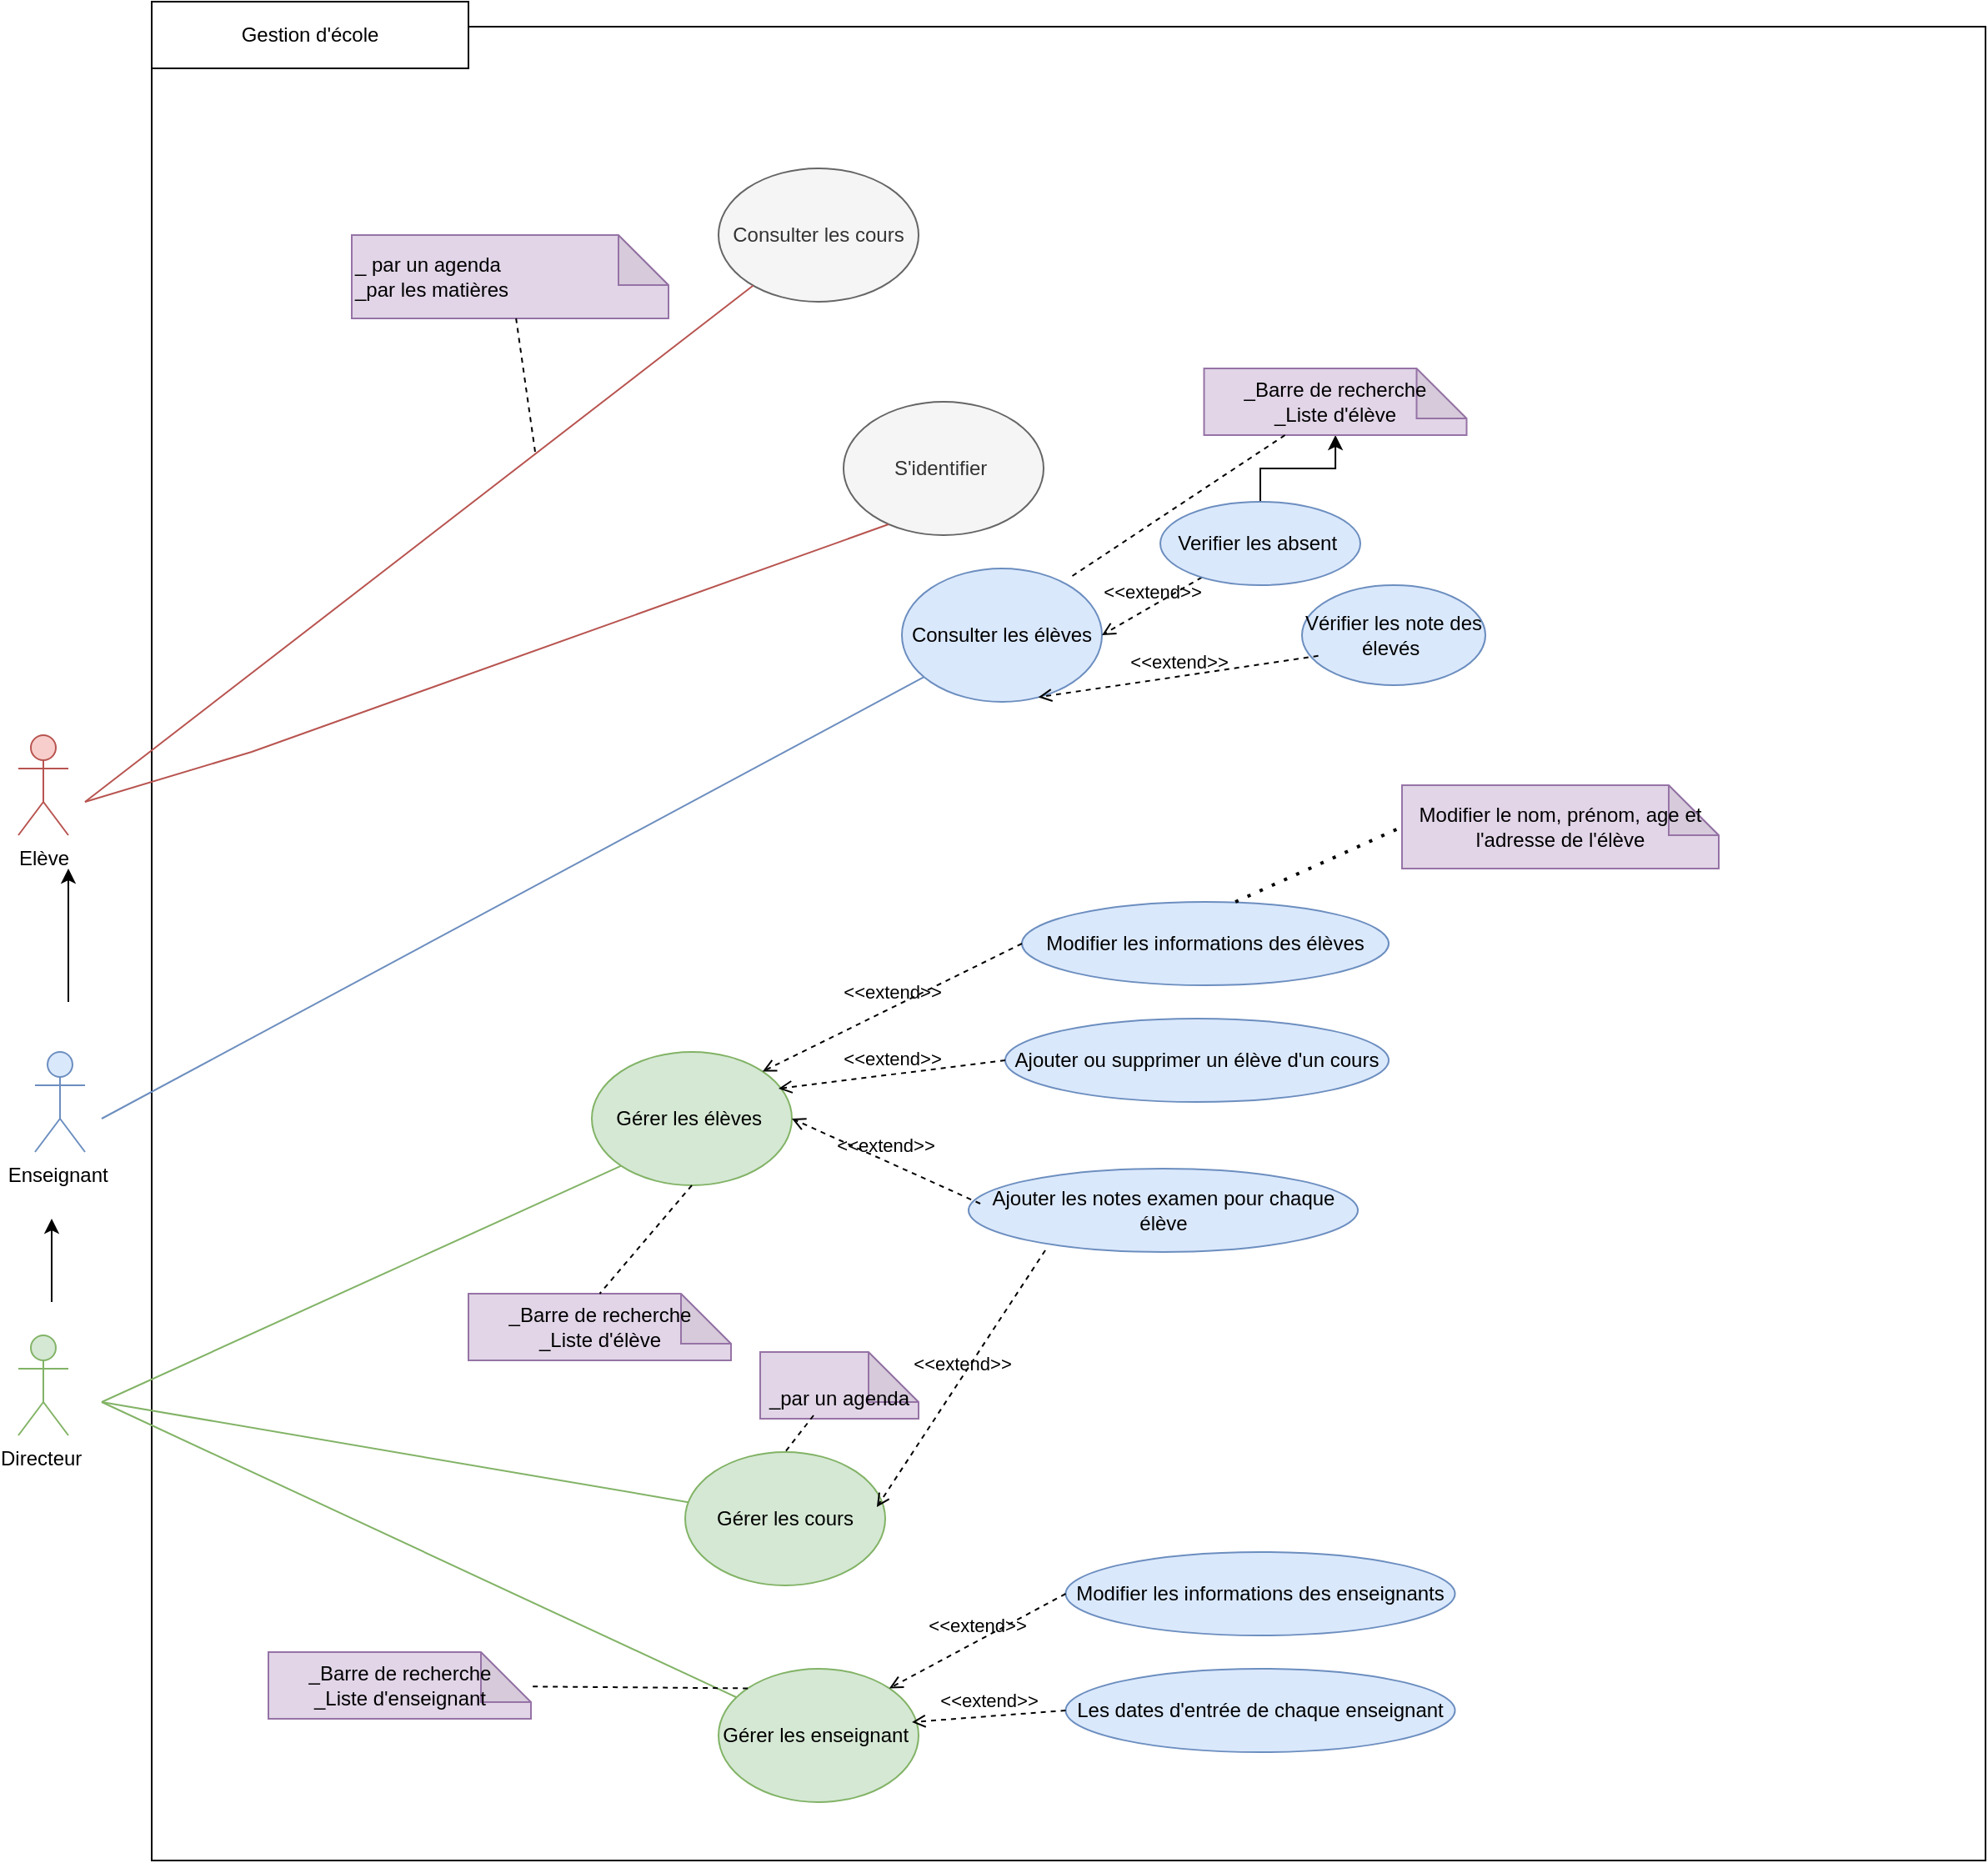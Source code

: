 <mxfile version="24.7.6">
  <diagram name="Page-1" id="abaU5teWBHSIh3knwFKt">
    <mxGraphModel dx="2453" dy="1960" grid="1" gridSize="10" guides="1" tooltips="1" connect="1" arrows="1" fold="1" page="1" pageScale="1" pageWidth="827" pageHeight="1169" math="0" shadow="0">
      <root>
        <mxCell id="0" />
        <mxCell id="1" parent="0" />
        <mxCell id="ytxkbaWUz_GBkNSJb9Mm-1" value="" style="whiteSpace=wrap;html=1;aspect=fixed;horizontal=1;" parent="1" vertex="1">
          <mxGeometry x="90" y="-215" width="1100" height="1100" as="geometry" />
        </mxCell>
        <mxCell id="ytxkbaWUz_GBkNSJb9Mm-2" value="Gestion d&#39;école" style="rounded=0;whiteSpace=wrap;html=1;" parent="1" vertex="1">
          <mxGeometry x="90" y="-230" width="190" height="40" as="geometry" />
        </mxCell>
        <mxCell id="ytxkbaWUz_GBkNSJb9Mm-3" value="Elève" style="shape=umlActor;verticalLabelPosition=bottom;verticalAlign=top;html=1;outlineConnect=0;fillColor=#f8cecc;strokeColor=#b85450;" parent="1" vertex="1">
          <mxGeometry x="10" y="210" width="30" height="60" as="geometry" />
        </mxCell>
        <mxCell id="ytxkbaWUz_GBkNSJb9Mm-4" value="Enseignant&amp;nbsp;" style="shape=umlActor;verticalLabelPosition=bottom;verticalAlign=top;html=1;outlineConnect=0;fillColor=#dae8fc;strokeColor=#6c8ebf;" parent="1" vertex="1">
          <mxGeometry x="20" y="400" width="30" height="60" as="geometry" />
        </mxCell>
        <mxCell id="ytxkbaWUz_GBkNSJb9Mm-5" value="Directeur&amp;nbsp;" style="shape=umlActor;verticalLabelPosition=bottom;verticalAlign=top;html=1;outlineConnect=0;fillColor=#d5e8d4;strokeColor=#82b366;" parent="1" vertex="1">
          <mxGeometry x="10" y="570" width="30" height="60" as="geometry" />
        </mxCell>
        <mxCell id="ytxkbaWUz_GBkNSJb9Mm-7" value="Consulter les cours" style="ellipse;whiteSpace=wrap;html=1;fillColor=#f5f5f5;strokeColor=#666666;fontColor=#333333;" parent="1" vertex="1">
          <mxGeometry x="430" y="-130" width="120" height="80" as="geometry" />
        </mxCell>
        <mxCell id="ytxkbaWUz_GBkNSJb9Mm-12" value="Gérer les cours" style="ellipse;whiteSpace=wrap;html=1;fillColor=#d5e8d4;strokeColor=#82b366;" parent="1" vertex="1">
          <mxGeometry x="410" y="640" width="120" height="80" as="geometry" />
        </mxCell>
        <mxCell id="ytxkbaWUz_GBkNSJb9Mm-16" value="" style="endArrow=none;html=1;rounded=0;fillColor=#f8cecc;strokeColor=#b85450;" parent="1" target="ytxkbaWUz_GBkNSJb9Mm-7" edge="1">
          <mxGeometry width="50" height="50" relative="1" as="geometry">
            <mxPoint x="50" y="250" as="sourcePoint" />
            <mxPoint x="430" y="280" as="targetPoint" />
          </mxGeometry>
        </mxCell>
        <mxCell id="ytxkbaWUz_GBkNSJb9Mm-18" value="" style="endArrow=none;html=1;rounded=0;fillColor=#d5e8d4;strokeColor=#82b366;" parent="1" source="ytxkbaWUz_GBkNSJb9Mm-12" edge="1">
          <mxGeometry width="50" height="50" relative="1" as="geometry">
            <mxPoint x="380" y="410" as="sourcePoint" />
            <mxPoint x="60" y="610" as="targetPoint" />
          </mxGeometry>
        </mxCell>
        <mxCell id="ytxkbaWUz_GBkNSJb9Mm-21" value="" style="endArrow=none;html=1;rounded=0;fillColor=#d5e8d4;strokeColor=#82b366;" parent="1" source="ytxkbaWUz_GBkNSJb9Mm-23" edge="1">
          <mxGeometry width="50" height="50" relative="1" as="geometry">
            <mxPoint x="330" y="625" as="sourcePoint" />
            <mxPoint x="60" y="610" as="targetPoint" />
          </mxGeometry>
        </mxCell>
        <mxCell id="ytxkbaWUz_GBkNSJb9Mm-22" value="Gérer les élèves&amp;nbsp;" style="ellipse;whiteSpace=wrap;html=1;fillColor=#d5e8d4;strokeColor=#82b366;" parent="1" vertex="1">
          <mxGeometry x="354" y="400" width="120" height="80" as="geometry" />
        </mxCell>
        <mxCell id="ytxkbaWUz_GBkNSJb9Mm-23" value="Gérer les enseignant&amp;nbsp;" style="ellipse;whiteSpace=wrap;html=1;fillColor=#d5e8d4;strokeColor=#82b366;" parent="1" vertex="1">
          <mxGeometry x="430" y="770" width="120" height="80" as="geometry" />
        </mxCell>
        <mxCell id="ytxkbaWUz_GBkNSJb9Mm-24" value="" style="endArrow=none;html=1;rounded=0;entryX=0;entryY=1;entryDx=0;entryDy=0;fillColor=#d5e8d4;strokeColor=#82b366;" parent="1" target="ytxkbaWUz_GBkNSJb9Mm-22" edge="1">
          <mxGeometry width="50" height="50" relative="1" as="geometry">
            <mxPoint x="60" y="610" as="sourcePoint" />
            <mxPoint x="430" y="400" as="targetPoint" />
          </mxGeometry>
        </mxCell>
        <mxCell id="tsSxHWKioVlDDUs3cD3j-3" value="_ par un agenda&lt;div&gt;_par les matières&amp;nbsp;&amp;nbsp;&lt;/div&gt;" style="shape=note;whiteSpace=wrap;html=1;backgroundOutline=1;darkOpacity=0.05;fillColor=#e1d5e7;strokeColor=#9673a6;align=left;" parent="1" vertex="1">
          <mxGeometry x="210" y="-90" width="190" height="50" as="geometry" />
        </mxCell>
        <mxCell id="tsSxHWKioVlDDUs3cD3j-4" value="" style="endArrow=none;dashed=1;html=1;rounded=0;" parent="1" target="tsSxHWKioVlDDUs3cD3j-3" edge="1">
          <mxGeometry width="50" height="50" relative="1" as="geometry">
            <mxPoint x="320" y="40" as="sourcePoint" />
            <mxPoint x="400" y="350" as="targetPoint" />
          </mxGeometry>
        </mxCell>
        <mxCell id="tsSxHWKioVlDDUs3cD3j-12" value="Consulter les élèves" style="ellipse;whiteSpace=wrap;html=1;fillColor=#dae8fc;strokeColor=#6c8ebf;" parent="1" vertex="1">
          <mxGeometry x="540" y="110" width="120" height="80" as="geometry" />
        </mxCell>
        <mxCell id="tsSxHWKioVlDDUs3cD3j-16" value="" style="endArrow=none;html=1;rounded=0;fillColor=#dae8fc;strokeColor=#6c8ebf;" parent="1" target="tsSxHWKioVlDDUs3cD3j-12" edge="1">
          <mxGeometry width="50" height="50" relative="1" as="geometry">
            <mxPoint x="60" y="440" as="sourcePoint" />
            <mxPoint x="400" y="180" as="targetPoint" />
          </mxGeometry>
        </mxCell>
        <mxCell id="tsSxHWKioVlDDUs3cD3j-21" value="S&#39;identifier&amp;nbsp;" style="ellipse;whiteSpace=wrap;html=1;fillColor=#f5f5f5;fontColor=#333333;strokeColor=#666666;" parent="1" vertex="1">
          <mxGeometry x="505" y="10" width="120" height="80" as="geometry" />
        </mxCell>
        <mxCell id="tsSxHWKioVlDDUs3cD3j-23" value="" style="endArrow=none;html=1;rounded=0;entryX=0.225;entryY=0.919;entryDx=0;entryDy=0;entryPerimeter=0;fillColor=#f8cecc;strokeColor=#b85450;" parent="1" target="tsSxHWKioVlDDUs3cD3j-21" edge="1">
          <mxGeometry width="50" height="50" relative="1" as="geometry">
            <mxPoint x="50" y="250" as="sourcePoint" />
            <mxPoint x="400" y="-20" as="targetPoint" />
            <Array as="points">
              <mxPoint x="150" y="220" />
            </Array>
          </mxGeometry>
        </mxCell>
        <mxCell id="tsSxHWKioVlDDUs3cD3j-30" value="&amp;lt;&amp;lt;extend&amp;gt;&amp;gt;" style="html=1;verticalAlign=bottom;labelBackgroundColor=none;endArrow=open;endFill=0;dashed=1;rounded=0;entryX=1;entryY=0.5;entryDx=0;entryDy=0;" parent="1" source="tsSxHWKioVlDDUs3cD3j-31" target="tsSxHWKioVlDDUs3cD3j-12" edge="1">
          <mxGeometry width="160" relative="1" as="geometry">
            <mxPoint x="430" y="310" as="sourcePoint" />
            <mxPoint x="460" y="310" as="targetPoint" />
          </mxGeometry>
        </mxCell>
        <mxCell id="nE3ZNeiionHA2tKRMIRd-34" value="" style="edgeStyle=orthogonalEdgeStyle;rounded=0;orthogonalLoop=1;jettySize=auto;html=1;" parent="1" source="tsSxHWKioVlDDUs3cD3j-31" target="nE3ZNeiionHA2tKRMIRd-27" edge="1">
          <mxGeometry relative="1" as="geometry" />
        </mxCell>
        <mxCell id="tsSxHWKioVlDDUs3cD3j-31" value="Verifier les absent&amp;nbsp;" style="ellipse;whiteSpace=wrap;html=1;fillColor=#dae8fc;strokeColor=#6c8ebf;" parent="1" vertex="1">
          <mxGeometry x="695" y="70" width="120" height="50" as="geometry" />
        </mxCell>
        <mxCell id="tsSxHWKioVlDDUs3cD3j-32" value="Vérifier les note des élevés&amp;nbsp;" style="ellipse;whiteSpace=wrap;html=1;fillColor=#dae8fc;strokeColor=#6c8ebf;" parent="1" vertex="1">
          <mxGeometry x="780" y="120" width="110" height="60" as="geometry" />
        </mxCell>
        <mxCell id="tsSxHWKioVlDDUs3cD3j-33" value="&amp;lt;&amp;lt;extend&amp;gt;&amp;gt;" style="html=1;verticalAlign=bottom;labelBackgroundColor=none;endArrow=open;endFill=0;dashed=1;rounded=0;exitX=0.089;exitY=0.707;exitDx=0;exitDy=0;exitPerimeter=0;entryX=0.682;entryY=0.965;entryDx=0;entryDy=0;entryPerimeter=0;" parent="1" source="tsSxHWKioVlDDUs3cD3j-32" target="tsSxHWKioVlDDUs3cD3j-12" edge="1">
          <mxGeometry width="160" relative="1" as="geometry">
            <mxPoint x="300" y="310" as="sourcePoint" />
            <mxPoint x="460" y="310" as="targetPoint" />
          </mxGeometry>
        </mxCell>
        <mxCell id="nE3ZNeiionHA2tKRMIRd-2" value="Modifier les informations des élèves" style="ellipse;whiteSpace=wrap;html=1;fillColor=#dae8fc;strokeColor=#6c8ebf;" parent="1" vertex="1">
          <mxGeometry x="612" y="310" width="220" height="50" as="geometry" />
        </mxCell>
        <mxCell id="nE3ZNeiionHA2tKRMIRd-3" value="Ajouter ou supprimer un élève d&#39;un cours" style="ellipse;whiteSpace=wrap;html=1;fillColor=#dae8fc;strokeColor=#6c8ebf;" parent="1" vertex="1">
          <mxGeometry x="602" y="380" width="230" height="50" as="geometry" />
        </mxCell>
        <mxCell id="nE3ZNeiionHA2tKRMIRd-5" value="&lt;span style=&quot;text-align: left;&quot;&gt;Ajouter les notes examen pour chaque élève&lt;/span&gt;" style="ellipse;whiteSpace=wrap;html=1;fillColor=#dae8fc;strokeColor=#6c8ebf;" parent="1" vertex="1">
          <mxGeometry x="580" y="470" width="233.5" height="50" as="geometry" />
        </mxCell>
        <mxCell id="nE3ZNeiionHA2tKRMIRd-11" value="&amp;lt;&amp;lt;extend&amp;gt;&amp;gt;" style="html=1;verticalAlign=bottom;labelBackgroundColor=none;endArrow=open;endFill=0;dashed=1;rounded=0;exitX=0;exitY=0.5;exitDx=0;exitDy=0;entryX=1;entryY=0;entryDx=0;entryDy=0;" parent="1" source="nE3ZNeiionHA2tKRMIRd-2" target="ytxkbaWUz_GBkNSJb9Mm-22" edge="1">
          <mxGeometry width="160" relative="1" as="geometry">
            <mxPoint x="590" y="330" as="sourcePoint" />
            <mxPoint x="422" y="355" as="targetPoint" />
          </mxGeometry>
        </mxCell>
        <mxCell id="nE3ZNeiionHA2tKRMIRd-12" value="&amp;lt;&amp;lt;extend&amp;gt;&amp;gt;" style="html=1;verticalAlign=bottom;labelBackgroundColor=none;endArrow=open;endFill=0;dashed=1;rounded=0;exitX=0;exitY=0.5;exitDx=0;exitDy=0;entryX=1;entryY=0;entryDx=0;entryDy=0;" parent="1" source="nE3ZNeiionHA2tKRMIRd-3" edge="1">
          <mxGeometry width="160" relative="1" as="geometry">
            <mxPoint x="600" y="340" as="sourcePoint" />
            <mxPoint x="466" y="422" as="targetPoint" />
          </mxGeometry>
        </mxCell>
        <mxCell id="nE3ZNeiionHA2tKRMIRd-14" value="&amp;lt;&amp;lt;extend&amp;gt;&amp;gt;" style="html=1;verticalAlign=bottom;labelBackgroundColor=none;endArrow=open;endFill=0;dashed=1;rounded=0;exitX=0.03;exitY=0.42;exitDx=0;exitDy=0;exitPerimeter=0;entryX=1;entryY=0.5;entryDx=0;entryDy=0;" parent="1" source="nE3ZNeiionHA2tKRMIRd-5" target="ytxkbaWUz_GBkNSJb9Mm-22" edge="1">
          <mxGeometry width="160" relative="1" as="geometry">
            <mxPoint x="620" y="360" as="sourcePoint" />
            <mxPoint x="486" y="442" as="targetPoint" />
          </mxGeometry>
        </mxCell>
        <mxCell id="nE3ZNeiionHA2tKRMIRd-15" value="&amp;nbsp;&lt;div&gt;_par un agenda&lt;/div&gt;" style="shape=note;whiteSpace=wrap;html=1;backgroundOutline=1;darkOpacity=0.05;fillColor=#e1d5e7;strokeColor=#9673a6;" parent="1" vertex="1">
          <mxGeometry x="455" y="580" width="95" height="40" as="geometry" />
        </mxCell>
        <mxCell id="nE3ZNeiionHA2tKRMIRd-18" value="&amp;lt;&amp;lt;extend&amp;gt;&amp;gt;" style="html=1;verticalAlign=bottom;labelBackgroundColor=none;endArrow=open;endFill=0;dashed=1;rounded=0;exitX=0.197;exitY=0.98;exitDx=0;exitDy=0;exitPerimeter=0;entryX=0.958;entryY=0.413;entryDx=0;entryDy=0;entryPerimeter=0;" parent="1" source="nE3ZNeiionHA2tKRMIRd-5" target="ytxkbaWUz_GBkNSJb9Mm-12" edge="1">
          <mxGeometry width="160" relative="1" as="geometry">
            <mxPoint x="815" y="520" as="sourcePoint" />
            <mxPoint x="647" y="545" as="targetPoint" />
          </mxGeometry>
        </mxCell>
        <mxCell id="nE3ZNeiionHA2tKRMIRd-19" value="" style="endArrow=none;dashed=1;html=1;rounded=0;exitX=0.337;exitY=0.95;exitDx=0;exitDy=0;exitPerimeter=0;entryX=0.5;entryY=0;entryDx=0;entryDy=0;" parent="1" source="nE3ZNeiionHA2tKRMIRd-15" target="ytxkbaWUz_GBkNSJb9Mm-12" edge="1">
          <mxGeometry width="50" height="50" relative="1" as="geometry">
            <mxPoint x="795" y="565" as="sourcePoint" />
            <mxPoint x="600" y="560" as="targetPoint" />
            <Array as="points" />
          </mxGeometry>
        </mxCell>
        <mxCell id="nE3ZNeiionHA2tKRMIRd-21" value="&lt;span style=&quot;text-align: left;&quot;&gt;Modifier les informations des enseignants&lt;/span&gt;" style="ellipse;whiteSpace=wrap;html=1;fillColor=#dae8fc;strokeColor=#6c8ebf;" parent="1" vertex="1">
          <mxGeometry x="638.25" y="700" width="233.5" height="50" as="geometry" />
        </mxCell>
        <mxCell id="nE3ZNeiionHA2tKRMIRd-23" value="&lt;span style=&quot;text-align: left;&quot;&gt;Les dates d&#39;entrée de chaque enseignant&lt;/span&gt;" style="ellipse;whiteSpace=wrap;html=1;fillColor=#dae8fc;strokeColor=#6c8ebf;" parent="1" vertex="1">
          <mxGeometry x="638.25" y="770" width="233.5" height="50" as="geometry" />
        </mxCell>
        <mxCell id="nE3ZNeiionHA2tKRMIRd-24" value="&amp;lt;&amp;lt;extend&amp;gt;&amp;gt;" style="html=1;verticalAlign=bottom;labelBackgroundColor=none;endArrow=open;endFill=0;dashed=1;rounded=0;exitX=0;exitY=0.5;exitDx=0;exitDy=0;entryX=1;entryY=0;entryDx=0;entryDy=0;" parent="1" source="nE3ZNeiionHA2tKRMIRd-21" target="ytxkbaWUz_GBkNSJb9Mm-23" edge="1">
          <mxGeometry width="160" relative="1" as="geometry">
            <mxPoint x="638.25" y="678.5" as="sourcePoint" />
            <mxPoint x="530" y="682" as="targetPoint" />
          </mxGeometry>
        </mxCell>
        <mxCell id="nE3ZNeiionHA2tKRMIRd-26" value="&amp;lt;&amp;lt;extend&amp;gt;&amp;gt;" style="html=1;verticalAlign=bottom;labelBackgroundColor=none;endArrow=open;endFill=0;dashed=1;rounded=0;exitX=0;exitY=0.5;exitDx=0;exitDy=0;entryX=0.967;entryY=0.4;entryDx=0;entryDy=0;entryPerimeter=0;" parent="1" source="nE3ZNeiionHA2tKRMIRd-23" target="ytxkbaWUz_GBkNSJb9Mm-23" edge="1">
          <mxGeometry width="160" relative="1" as="geometry">
            <mxPoint x="658.25" y="698.5" as="sourcePoint" />
            <mxPoint x="550" y="702" as="targetPoint" />
          </mxGeometry>
        </mxCell>
        <mxCell id="nE3ZNeiionHA2tKRMIRd-27" value="_Barre de recherche&lt;br&gt;&lt;span style=&quot;background-color: initial;&quot;&gt;_Liste d&#39;élève&lt;/span&gt;" style="shape=note;whiteSpace=wrap;html=1;backgroundOutline=1;darkOpacity=0.05;fillColor=#e1d5e7;strokeColor=#9673a6;" parent="1" vertex="1">
          <mxGeometry x="721.25" y="-10" width="157.5" height="40" as="geometry" />
        </mxCell>
        <mxCell id="nE3ZNeiionHA2tKRMIRd-29" value="_Barre de recherche&lt;br&gt;&lt;span style=&quot;background-color: initial;&quot;&gt;_Liste d&#39;élève&lt;/span&gt;" style="shape=note;whiteSpace=wrap;html=1;backgroundOutline=1;darkOpacity=0.05;fillColor=#e1d5e7;strokeColor=#9673a6;" parent="1" vertex="1">
          <mxGeometry x="280" y="545" width="157.5" height="40" as="geometry" />
        </mxCell>
        <mxCell id="nE3ZNeiionHA2tKRMIRd-30" value="" style="endArrow=none;dashed=1;html=1;rounded=0;entryX=0.833;entryY=0.075;entryDx=0;entryDy=0;entryPerimeter=0;" parent="1" source="nE3ZNeiionHA2tKRMIRd-27" target="tsSxHWKioVlDDUs3cD3j-12" edge="1">
          <mxGeometry width="50" height="50" relative="1" as="geometry">
            <mxPoint x="686.25" y="40" as="sourcePoint" />
            <mxPoint x="637" y="52" as="targetPoint" />
            <Array as="points" />
          </mxGeometry>
        </mxCell>
        <mxCell id="nE3ZNeiionHA2tKRMIRd-31" value="_Barre de recherche&lt;br&gt;&lt;span style=&quot;background-color: initial;&quot;&gt;_Liste d&#39;enseignant&lt;/span&gt;" style="shape=note;whiteSpace=wrap;html=1;backgroundOutline=1;darkOpacity=0.05;fillColor=#e1d5e7;strokeColor=#9673a6;" parent="1" vertex="1">
          <mxGeometry x="160" y="760" width="157.5" height="40" as="geometry" />
        </mxCell>
        <mxCell id="nE3ZNeiionHA2tKRMIRd-35" value="" style="endArrow=none;dashed=1;html=1;rounded=0;entryX=0.5;entryY=0;entryDx=0;entryDy=0;entryPerimeter=0;" parent="1" target="nE3ZNeiionHA2tKRMIRd-29" edge="1">
          <mxGeometry width="50" height="50" relative="1" as="geometry">
            <mxPoint x="414" y="480" as="sourcePoint" />
            <mxPoint x="277" y="520" as="targetPoint" />
          </mxGeometry>
        </mxCell>
        <mxCell id="nE3ZNeiionHA2tKRMIRd-36" value="" style="endArrow=none;dashed=1;html=1;rounded=0;exitX=0;exitY=0;exitDx=0;exitDy=0;" parent="1" source="ytxkbaWUz_GBkNSJb9Mm-23" target="nE3ZNeiionHA2tKRMIRd-31" edge="1">
          <mxGeometry width="50" height="50" relative="1" as="geometry">
            <mxPoint x="424" y="490" as="sourcePoint" />
            <mxPoint x="369" y="555" as="targetPoint" />
          </mxGeometry>
        </mxCell>
        <mxCell id="JYffe36kRaPBVMpyf8xv-1" value="" style="endArrow=classic;html=1;rounded=0;" parent="1" edge="1">
          <mxGeometry width="50" height="50" relative="1" as="geometry">
            <mxPoint x="40" y="370" as="sourcePoint" />
            <mxPoint x="40" y="290" as="targetPoint" />
          </mxGeometry>
        </mxCell>
        <mxCell id="JYffe36kRaPBVMpyf8xv-3" value="" style="endArrow=classic;html=1;rounded=0;" parent="1" edge="1">
          <mxGeometry width="50" height="50" relative="1" as="geometry">
            <mxPoint x="30" y="550" as="sourcePoint" />
            <mxPoint x="30" y="500" as="targetPoint" />
          </mxGeometry>
        </mxCell>
        <mxCell id="7RZWZqicQkX89xv3PvIS-1" value="Modifier le nom, prénom, age et l&#39;adresse de l&#39;élève" style="shape=note;whiteSpace=wrap;html=1;backgroundOutline=1;darkOpacity=0.05;fillColor=#e1d5e7;strokeColor=#9673a6;" vertex="1" parent="1">
          <mxGeometry x="840" y="240" width="190" height="50" as="geometry" />
        </mxCell>
        <mxCell id="7RZWZqicQkX89xv3PvIS-2" value="" style="endArrow=none;dashed=1;html=1;dashPattern=1 3;strokeWidth=2;rounded=0;entryX=0;entryY=0.5;entryDx=0;entryDy=0;entryPerimeter=0;exitX=0.582;exitY=0;exitDx=0;exitDy=0;exitPerimeter=0;" edge="1" parent="1" source="nE3ZNeiionHA2tKRMIRd-2" target="7RZWZqicQkX89xv3PvIS-1">
          <mxGeometry width="50" height="50" relative="1" as="geometry">
            <mxPoint x="610" y="390" as="sourcePoint" />
            <mxPoint x="660" y="340" as="targetPoint" />
          </mxGeometry>
        </mxCell>
      </root>
    </mxGraphModel>
  </diagram>
</mxfile>
